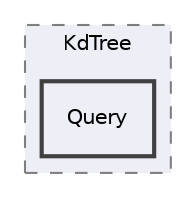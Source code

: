digraph "/home/runner/work/ponca/ponca/src/Ponca/src/SpatialPartitioning/KdTree/Query"
{
 // INTERACTIVE_SVG=YES
 // LATEX_PDF_SIZE
  bgcolor="transparent";
  edge [fontname="Helvetica",fontsize="10",labelfontname="Helvetica",labelfontsize="10"];
  node [fontname="Helvetica",fontsize="10",shape=record];
  compound=true
  subgraph clusterdir_1714f3cab0d35a638840fab853fb5d40 {
    graph [ bgcolor="#eeeef6", pencolor="grey50", style="filled,dashed,", label="KdTree", fontname="Helvetica", fontsize="10", URL="dir_1714f3cab0d35a638840fab853fb5d40.html"]
  dir_78945f6d57580a0e0a066fb3a369c0e6 [shape=box, label="Query", style="filled,bold,", fillcolor="#eeeef6", color="grey25", URL="dir_78945f6d57580a0e0a066fb3a369c0e6.html"];
  }
}
